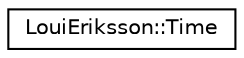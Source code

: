 digraph "Graphical Class Hierarchy"
{
 // LATEX_PDF_SIZE
  edge [fontname="Helvetica",fontsize="10",labelfontname="Helvetica",labelfontsize="10"];
  node [fontname="Helvetica",fontsize="10",shape=record];
  rankdir="LR";
  Node0 [label="LouiEriksson::Time",height=0.2,width=0.4,color="black", fillcolor="white", style="filled",URL="$class_loui_eriksson_1_1_time.html",tooltip=" "];
}
